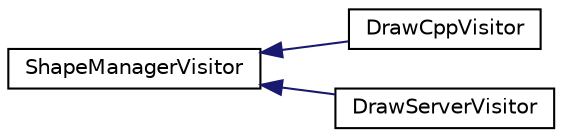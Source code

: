 digraph "Graphical Class Hierarchy"
{
 // LATEX_PDF_SIZE
  edge [fontname="Helvetica",fontsize="10",labelfontname="Helvetica",labelfontsize="10"];
  node [fontname="Helvetica",fontsize="10",shape=record];
  rankdir="LR";
  Node0 [label="ShapeManagerVisitor",height=0.2,width=0.4,color="black", fillcolor="white", style="filled",URL="$class_shape_manager_visitor.html",tooltip=" "];
  Node0 -> Node1 [dir="back",color="midnightblue",fontsize="10",style="solid",fontname="Helvetica"];
  Node1 [label="DrawCppVisitor",height=0.2,width=0.4,color="black", fillcolor="white", style="filled",URL="$class_draw_cpp_visitor.html",tooltip=" "];
  Node0 -> Node2 [dir="back",color="midnightblue",fontsize="10",style="solid",fontname="Helvetica"];
  Node2 [label="DrawServerVisitor",height=0.2,width=0.4,color="black", fillcolor="white", style="filled",URL="$class_draw_server_visitor.html",tooltip=" "];
}
